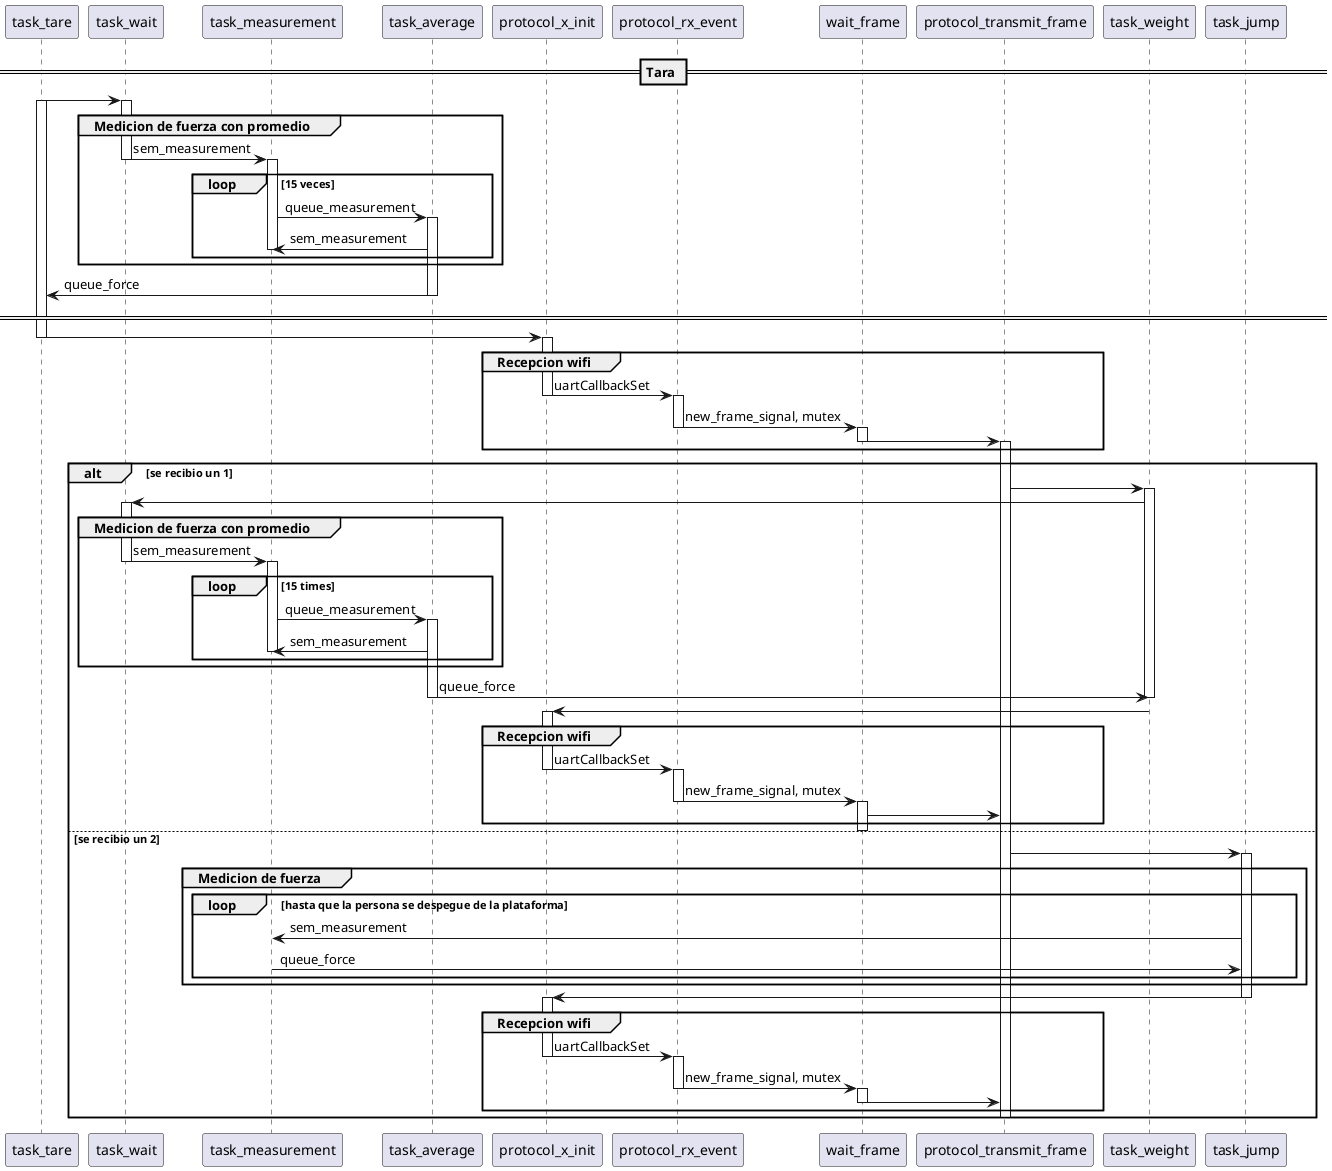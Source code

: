 @startuml
== Tara ==
task_tare -> task_wait
activate task_tare
group Medicion de fuerza con promedio
activate task_wait
task_wait -> task_measurement : sem_measurement
deactivate task_wait
loop 15 veces
activate task_measurement
task_measurement -> task_average : queue_measurement
activate task_average
task_measurement <- task_average : sem_measurement
deactivate task_measurement
end
end
task_average -> task_tare : queue_force
deactivate task_average
== ==
task_tare -> protocol_x_init
deactivate task_tare
group Recepcion wifi
activate protocol_x_init
protocol_x_init -> protocol_rx_event : uartCallbackSet
deactivate protocol_x_init
activate protocol_rx_event
protocol_rx_event -> wait_frame : new_frame_signal, mutex
deactivate protocol_rx_event
activate wait_frame
wait_frame -> protocol_transmit_frame 
deactivate wait_frame
activate protocol_transmit_frame
end
alt se recibio un 1
protocol_transmit_frame -> task_weight
activate task_weight
task_weight -> task_wait
group Medicion de fuerza con promedio
activate task_wait
task_wait -> task_measurement : sem_measurement
deactivate task_wait
loop 15 times
activate task_measurement
task_measurement -> task_average : queue_measurement
activate task_average
task_measurement <- task_average : sem_measurement
deactivate task_measurement
end
end 
task_average -> task_weight : queue_force
deactivate task_average
deactivate task_weight
task_weight -> protocol_x_init
group Recepcion wifi
activate protocol_x_init
protocol_x_init -> protocol_rx_event : uartCallbackSet
deactivate protocol_x_init
activate protocol_rx_event
protocol_rx_event -> wait_frame : new_frame_signal, mutex
deactivate protocol_rx_event
activate wait_frame
wait_frame -> protocol_transmit_frame 
end
deactivate wait_frame
else se recibio un 2
protocol_transmit_frame -> task_jump
activate task_jump
group Medicion de fuerza
loop hasta que la persona se despegue de la plataforma
task_jump -> task_measurement : sem_measurement
task_measurement -> task_jump : queue_force
end
end
task_jump -> protocol_x_init
deactivate task_jump
group Recepcion wifi
activate protocol_x_init
protocol_x_init -> protocol_rx_event : uartCallbackSet
deactivate protocol_x_init
activate protocol_rx_event
protocol_rx_event -> wait_frame : new_frame_signal, mutex
deactivate protocol_rx_event
activate wait_frame
wait_frame -> protocol_transmit_frame 
deactivate wait_frame
end
deactivate protocol_transmit_frame
end
@enduml